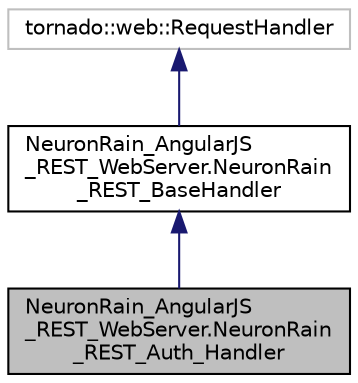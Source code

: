 digraph "NeuronRain_AngularJS_REST_WebServer.NeuronRain_REST_Auth_Handler"
{
 // LATEX_PDF_SIZE
  edge [fontname="Helvetica",fontsize="10",labelfontname="Helvetica",labelfontsize="10"];
  node [fontname="Helvetica",fontsize="10",shape=record];
  Node1 [label="NeuronRain_AngularJS\l_REST_WebServer.NeuronRain\l_REST_Auth_Handler",height=0.2,width=0.4,color="black", fillcolor="grey75", style="filled", fontcolor="black",tooltip=" "];
  Node2 -> Node1 [dir="back",color="midnightblue",fontsize="10",style="solid",fontname="Helvetica"];
  Node2 [label="NeuronRain_AngularJS\l_REST_WebServer.NeuronRain\l_REST_BaseHandler",height=0.2,width=0.4,color="black", fillcolor="white", style="filled",URL="$classNeuronRain__AngularJS__REST__WebServer_1_1NeuronRain__REST__BaseHandler.html",tooltip=" "];
  Node3 -> Node2 [dir="back",color="midnightblue",fontsize="10",style="solid",fontname="Helvetica"];
  Node3 [label="tornado::web::RequestHandler",height=0.2,width=0.4,color="grey75", fillcolor="white", style="filled",tooltip=" "];
}
